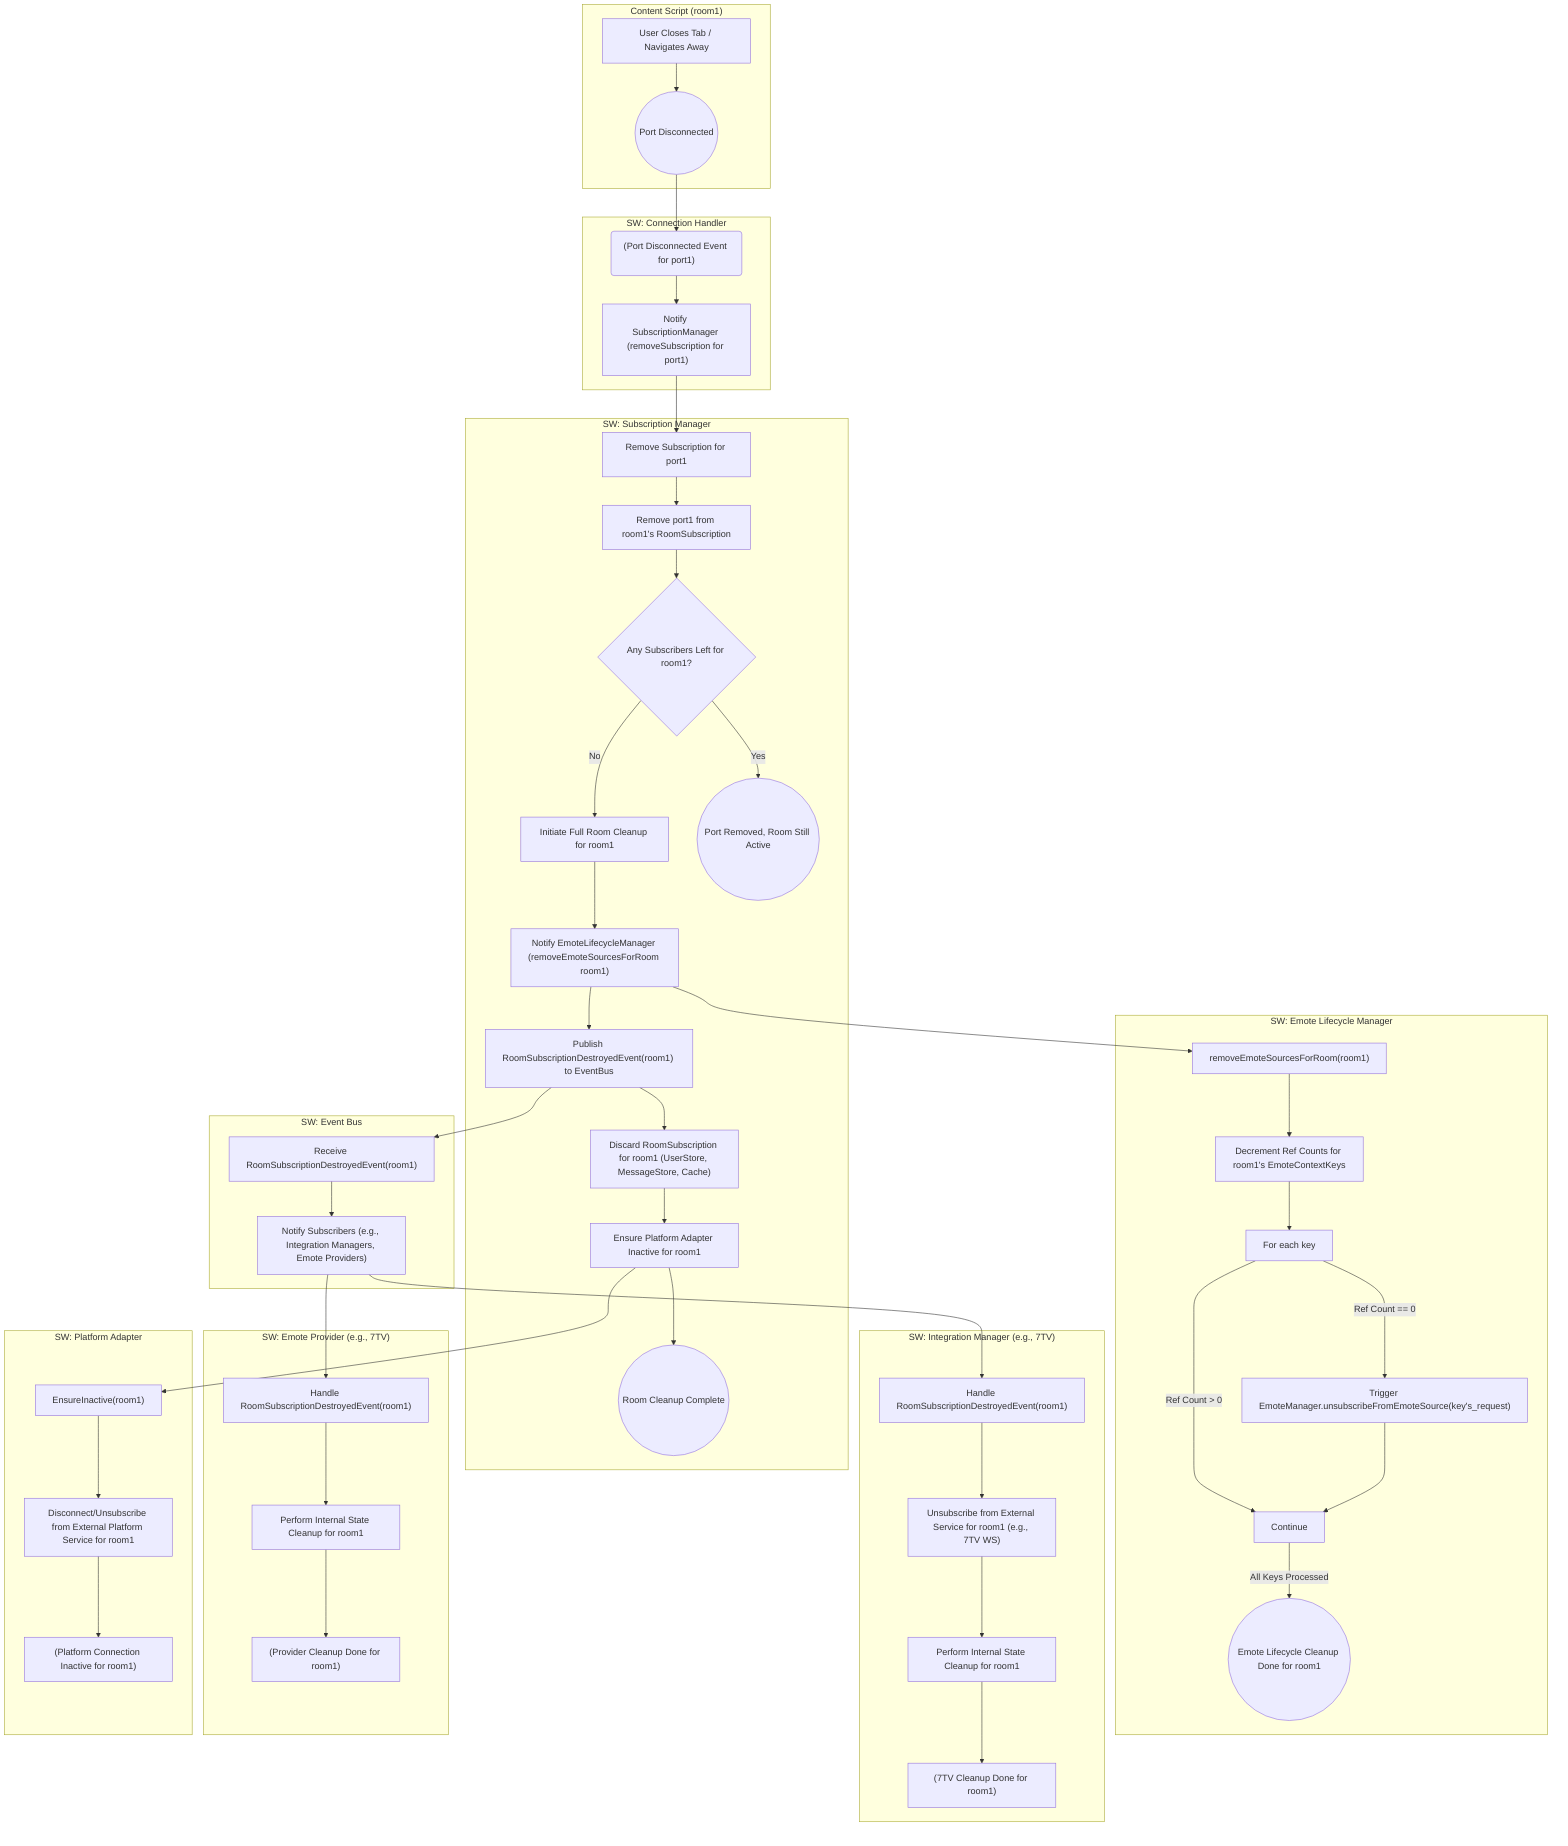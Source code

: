 flowchart TD
    subgraph CS ["Content Script (room1)"]
        direction LR
        CS_Action[User Closes Tab / Navigates Away] --> CS_PortClose((Port Disconnected))
    end

    subgraph SW_CH ["SW: Connection Handler"]
        direction LR
        CH_DetectDisconnect("(Port Disconnected Event for port1)") --> CH_NotifySM["Notify SubscriptionManager (removeSubscription for port1)"]
    end

    subgraph SW_SM [SW: Subscription Manager]
        direction LR
        SM_RemoveSub[Remove Subscription for port1] --> SM_RemovePort[Remove port1 from room1's RoomSubscription]
        SM_RemovePort --> SM_CheckSubscribers{Any Subscribers Left for room1?}
        SM_CheckSubscribers -- No --> SM_CleanupRoom[Initiate Full Room Cleanup for room1]
        SM_CleanupRoom --> SM_NotifyELM["Notify EmoteLifecycleManager (removeEmoteSourcesForRoom room1)"]
        SM_NotifyELM --> SM_PublishDestroy["Publish RoomSubscriptionDestroyedEvent(room1) to EventBus"]
        SM_PublishDestroy --> SM_DiscardRoomSub["Discard RoomSubscription for room1 (UserStore, MessageStore, Cache)"]
        SM_DiscardRoomSub --> SM_DeactivatePA[Ensure Platform Adapter Inactive for room1]
        SM_DeactivatePA --> SM_CleanupDone((Room Cleanup Complete))
        SM_CheckSubscribers -- Yes --> SM_PartialCleanupDone((Port Removed, Room Still Active))
    end

    subgraph SW_ELM [SW: Emote Lifecycle Manager]
        direction LR
        ELM_RemoveSources["removeEmoteSourcesForRoom(room1)"] --> ELM_DecRef["Decrement Ref Counts for room1's EmoteContextKeys"]
        ELM_DecRef --> ELM_LoopKeys["For each key"]
        ELM_LoopKeys -- Ref Count == 0 --> ELM_TrigEM["Trigger EmoteManager.unsubscribeFromEmoteSource(key's_request)"]
        ELM_LoopKeys -- Ref Count > 0 --> ELM_NextKey["Continue"]
        ELM_TrigEM --> ELM_NextKey
        ELM_NextKey -- All Keys Processed --> ELM_Done((Emote Lifecycle Cleanup Done for room1))
    end

    subgraph SW_EB [SW: Event Bus]
        direction LR
        EB_ReceiveDestroy["Receive RoomSubscriptionDestroyedEvent(room1)"] --> EB_NotifySubscribers["Notify Subscribers (e.g., Integration Managers, Emote Providers)"]
    end

    subgraph SW_IMgr ["SW: Integration Manager (e.g., 7TV)"]
        direction LR
        IMgr_HandleDestroy["Handle RoomSubscriptionDestroyedEvent(room1)"] --> IMgr_ExtUnsub["Unsubscribe from External Service for room1 (e.g., 7TV WS)"]
        IMgr_ExtUnsub --> IMgr_InternalCleanup["Perform Internal State Cleanup for room1"]
        IMgr_InternalCleanup --> IMgr_Done["(7TV Cleanup Done for room1)"]
    end

    subgraph SW_EP ["SW: Emote Provider (e.g., 7TV)"]
        direction LR
        EP_HandleDestroy["Handle RoomSubscriptionDestroyedEvent(room1)"] --> EP_InternalCleanup["Perform Internal State Cleanup for room1"]
        EP_InternalCleanup --> EP_Done["(Provider Cleanup Done for room1)"]
    end

    subgraph SW_PA ["SW: Platform Adapter"]
        direction LR
        PA_Deactivate["EnsureInactive(room1)"] --> PA_DisconnectExt["Disconnect/Unsubscribe from External Platform Service for room1"]
        PA_DisconnectExt --> PA_Inactive["(Platform Connection Inactive for room1)"]
    end

    %% Connections
    CS_PortClose --> CH_DetectDisconnect
    CH_NotifySM --> SM_RemoveSub
    SM_NotifyELM --> ELM_RemoveSources
    SM_PublishDestroy --> EB_ReceiveDestroy
    EB_NotifySubscribers --> IMgr_HandleDestroy
    EB_NotifySubscribers --> EP_HandleDestroy
    SM_DeactivatePA --> PA_Deactivate

    %% Conceptual links
    %% ELM_TrigEM -.-> SW_EM[SW: Emote Manager]
    %% IMgr_ExtUnsub -.-> Ext_7TV_WS[External 7TV WS]
    %% PA_DisconnectExt -.-> Ext_Platform[External Platform Service]